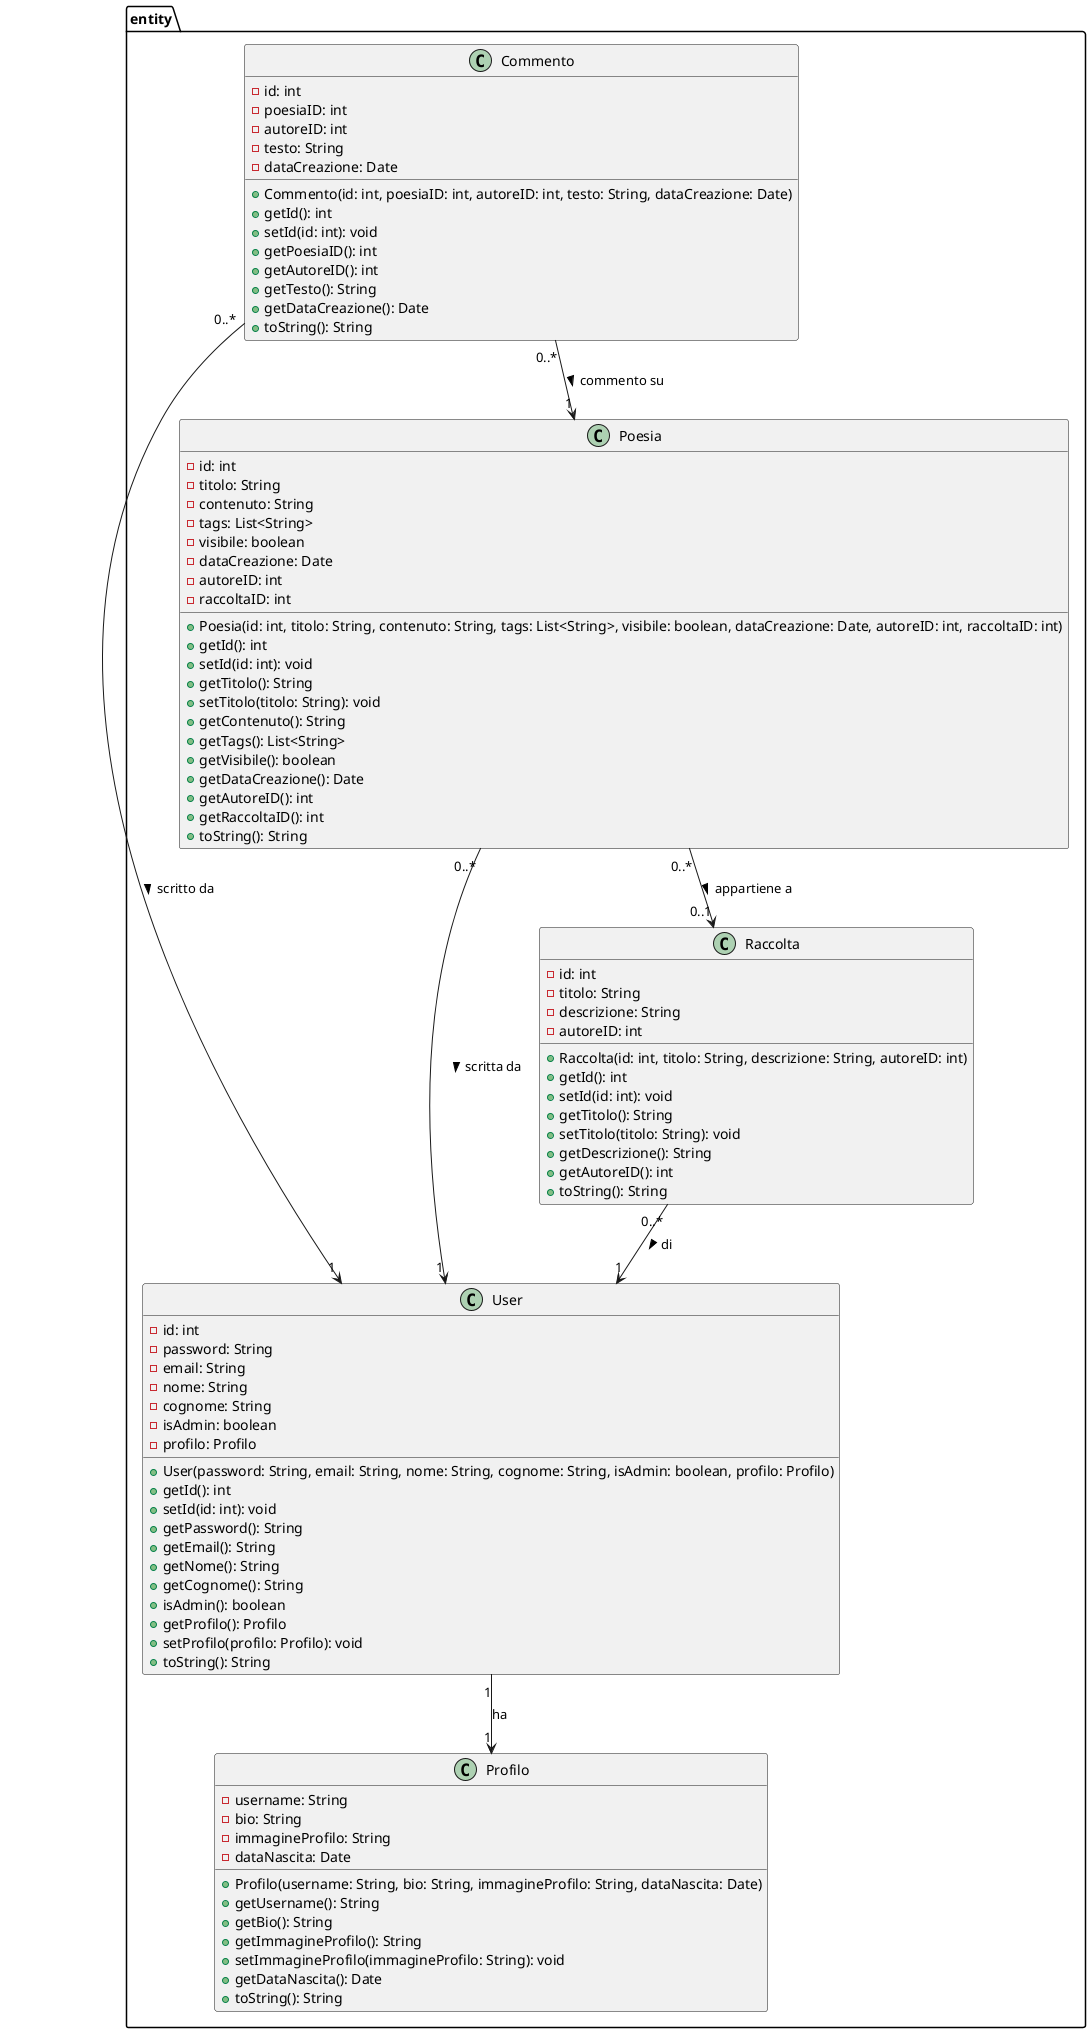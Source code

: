 @startuml
package entity {
  class User {
    - id: int
    - password: String
    - email: String
    - nome: String
    - cognome: String
    - isAdmin: boolean
    - profilo: Profilo
    + User(password: String, email: String, nome: String, cognome: String, isAdmin: boolean, profilo: Profilo)
    + getId(): int
    + setId(id: int): void
    + getPassword(): String
    + getEmail(): String
    + getNome(): String
    + getCognome(): String
    + isAdmin(): boolean
    + getProfilo(): Profilo
    + setProfilo(profilo: Profilo): void
    + toString(): String
  }

  class Profilo {
    - username: String
    - bio: String
    - immagineProfilo: String
    - dataNascita: Date
    + Profilo(username: String, bio: String, immagineProfilo: String, dataNascita: Date)
    + getUsername(): String
    + getBio(): String
    + getImmagineProfilo(): String
    + setImmagineProfilo(immagineProfilo: String): void
    + getDataNascita(): Date
    + toString(): String
  }

  class Poesia {
    - id: int
    - titolo: String
    - contenuto: String
    - tags: List<String>
    - visibile: boolean
    - dataCreazione: Date
    - autoreID: int
    - raccoltaID: int
    + Poesia(id: int, titolo: String, contenuto: String, tags: List<String>, visibile: boolean, dataCreazione: Date, autoreID: int, raccoltaID: int)
    + getId(): int
    + setId(id: int): void
    + getTitolo(): String
    + setTitolo(titolo: String): void
    + getContenuto(): String
    + getTags(): List<String>
    + getVisibile(): boolean
    + getDataCreazione(): Date
    + getAutoreID(): int
    + getRaccoltaID(): int
    + toString(): String
  }

  class Raccolta {
    - id: int
    - titolo: String
    - descrizione: String
    - autoreID: int
    + Raccolta(id: int, titolo: String, descrizione: String, autoreID: int)
    + getId(): int
    + setId(id: int): void
    + getTitolo(): String
    + setTitolo(titolo: String): void
    + getDescrizione(): String
    + getAutoreID(): int
    + toString(): String
  }

  class Commento {
    - id: int
    - poesiaID: int
    - autoreID: int
    - testo: String
    - dataCreazione: Date
    + Commento(id: int, poesiaID: int, autoreID: int, testo: String, dataCreazione: Date)
    + getId(): int
    + setId(id: int): void
    + getPoesiaID(): int
    + getAutoreID(): int
    + getTesto(): String
    + getDataCreazione(): Date
    + toString(): String
  }

  User "1" --> "1" Profilo: ha
  Poesia "0..*" --> "1" User: scritta da >
  Poesia "0..*" --> "0..1" Raccolta: appartiene a >
  Raccolta "0..*" --> "1" User: di >
  Commento "0..*" --> "1" Poesia: commento su >
  Commento "0..*" --> "1" User: scritto da >
}
@enduml
